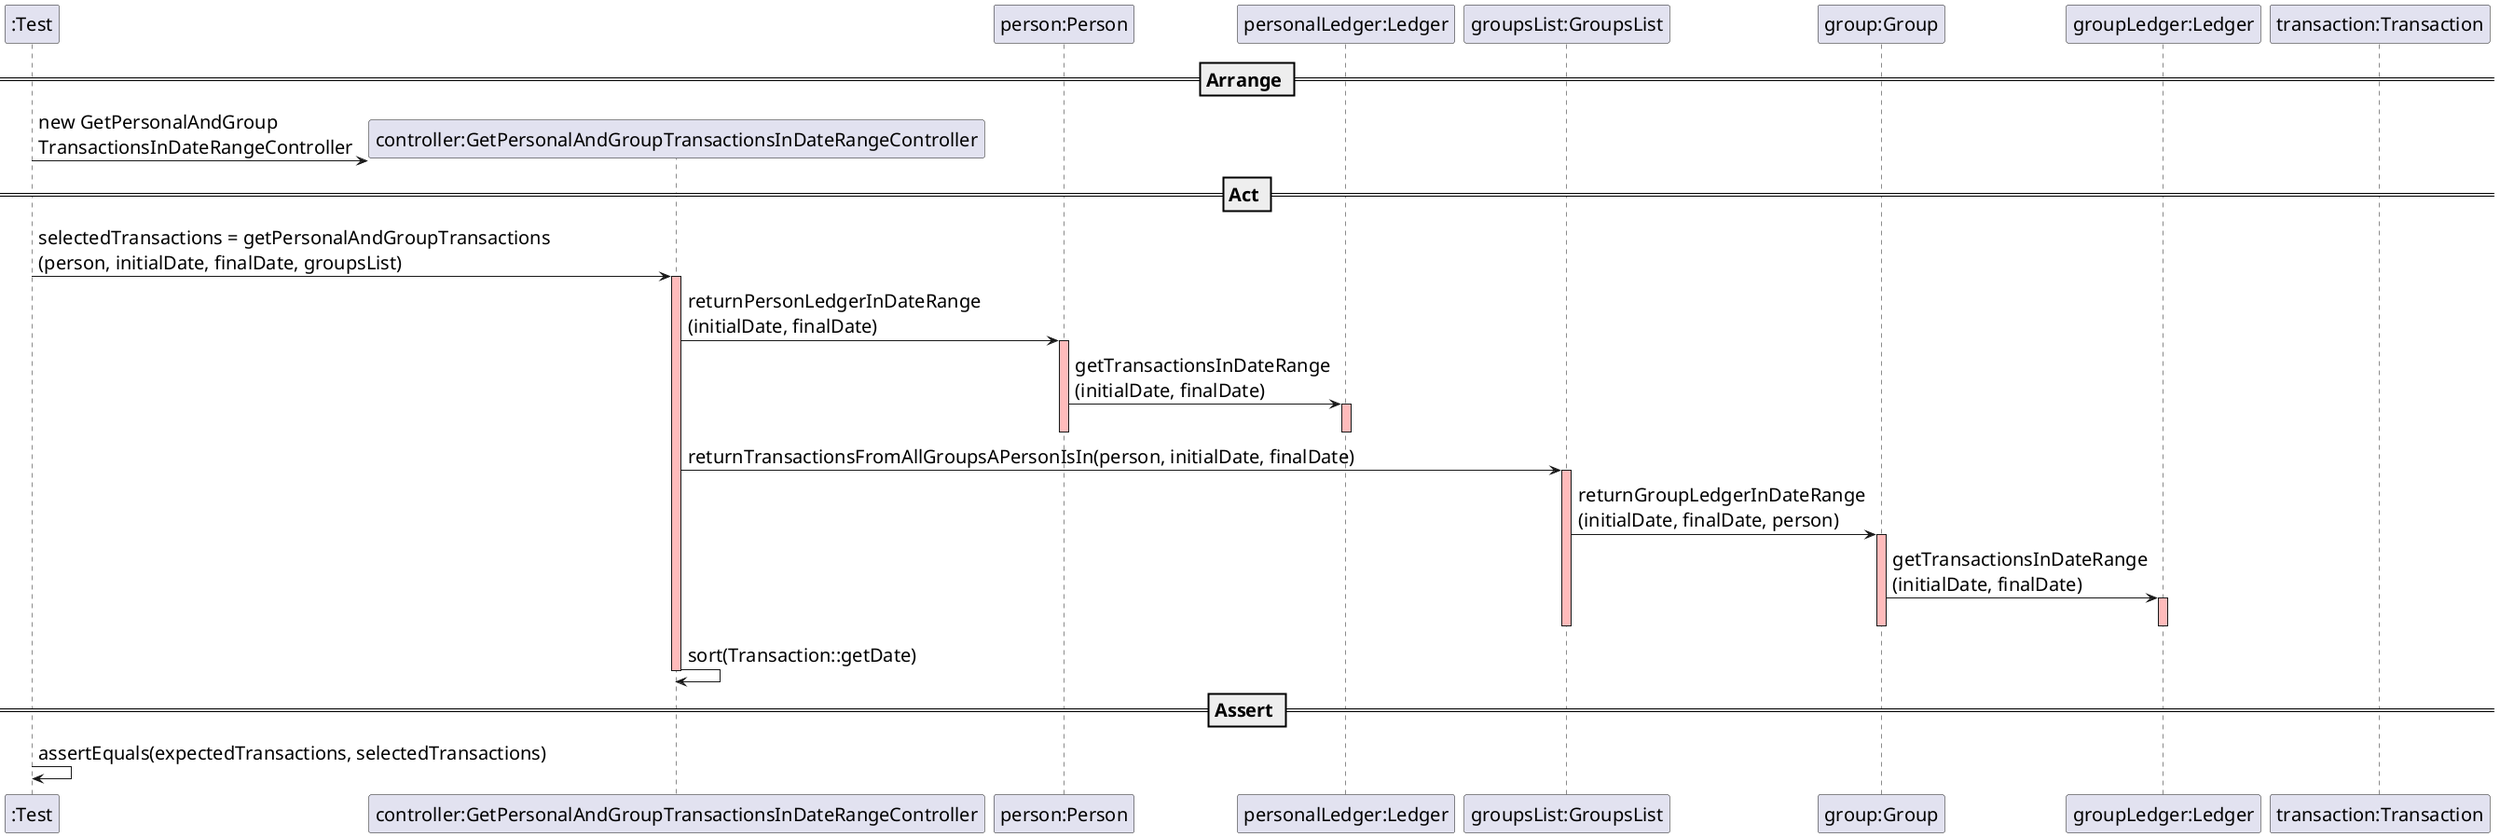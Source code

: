 @startuml
skinparam DefaultFontSize 20
participant ":Test"

== Arrange ==

create "controller:GetPersonalAndGroupTransactionsInDateRangeController"
":Test" -> "controller:GetPersonalAndGroupTransactionsInDateRangeController" : new GetPersonalAndGroup\nTransactionsInDateRangeController

participant "person:Person"
participant "personalLedger:Ledger"
participant "groupsList:GroupsList"
participant "group:Group"
participant "groupLedger:Ledger"
participant "transaction:Transaction"

== Act ==

":Test" -> "controller:GetPersonalAndGroupTransactionsInDateRangeController" : selectedTransactions = getPersonalAndGroupTransactions\n(person, initialDate, finalDate, groupsList)
activate "controller:GetPersonalAndGroupTransactionsInDateRangeController" #FFBBBB

"controller:GetPersonalAndGroupTransactionsInDateRangeController" -> "person:Person" : returnPersonLedgerInDateRange\n(initialDate, finalDate)
activate "person:Person" #FFBBBB
"person:Person" -> "personalLedger:Ledger" : getTransactionsInDateRange\n(initialDate, finalDate)
activate "personalLedger:Ledger" #FFBBBB

deactivate "personalLedger:Ledger" #FFBBBB
deactivate "person:Person"

"controller:GetPersonalAndGroupTransactionsInDateRangeController" -> "groupsList:GroupsList" : returnTransactionsFromAllGroupsAPersonIsIn(person, initialDate, finalDate)
activate "groupsList:GroupsList" #FFBBBB
"groupsList:GroupsList" -> "group:Group" : returnGroupLedgerInDateRange\n(initialDate, finalDate, person)
activate "group:Group" #FFBBBB
"group:Group" -> "groupLedger:Ledger" : getTransactionsInDateRange\n(initialDate, finalDate)
activate "groupLedger:Ledger" #FFBBBB

deactivate "groupLedger:Ledger" #FFBBBB
deactivate "group:Group"
deactivate "groupsList:GroupsList"

"controller:GetPersonalAndGroupTransactionsInDateRangeController" -> "controller:GetPersonalAndGroupTransactionsInDateRangeController": sort(Transaction::getDate)
deactivate "controller:GetPersonalAndGroupTransactionsInDateRangeController" #FFBBBB

== Assert ==

":Test" -> ":Test" : assertEquals(expectedTransactions, selectedTransactions)

@enduml